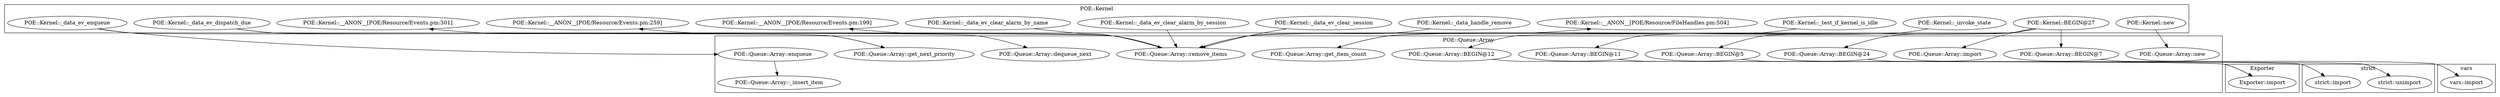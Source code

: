 digraph {
graph [overlap=false]
subgraph cluster_strict {
	label="strict";
	"strict::unimport";
	"strict::import";
}
subgraph cluster_POE_Kernel {
	label="POE::Kernel";
	"POE::Kernel::_invoke_state";
	"POE::Kernel::new";
	"POE::Kernel::__ANON__[POE/Resource/FileHandles.pm:504]";
	"POE::Kernel::BEGIN@27";
	"POE::Kernel::_data_handle_remove";
	"POE::Kernel::_data_ev_clear_session";
	"POE::Kernel::_data_ev_clear_alarm_by_session";
	"POE::Kernel::_data_ev_clear_alarm_by_name";
	"POE::Kernel::__ANON__[POE/Resource/Events.pm:199]";
	"POE::Kernel::__ANON__[POE/Resource/Events.pm:259]";
	"POE::Kernel::_data_ev_dispatch_due";
	"POE::Kernel::__ANON__[POE/Resource/Events.pm:301]";
	"POE::Kernel::_test_if_kernel_is_idle";
	"POE::Kernel::_data_ev_enqueue";
}
subgraph cluster_Exporter {
	label="Exporter";
	"Exporter::import";
}
subgraph cluster_POE_Queue_Array {
	label="POE::Queue::Array";
	"POE::Queue::Array::BEGIN@12";
	"POE::Queue::Array::get_next_priority";
	"POE::Queue::Array::BEGIN@24";
	"POE::Queue::Array::import";
	"POE::Queue::Array::BEGIN@11";
	"POE::Queue::Array::enqueue";
	"POE::Queue::Array::BEGIN@5";
	"POE::Queue::Array::remove_items";
	"POE::Queue::Array::BEGIN@7";
	"POE::Queue::Array::_insert_item";
	"POE::Queue::Array::new";
	"POE::Queue::Array::get_item_count";
	"POE::Queue::Array::dequeue_next";
}
subgraph cluster_vars {
	label="vars";
	"vars::import";
}
"POE::Kernel::_data_ev_enqueue" -> "POE::Queue::Array::enqueue";
"POE::Kernel::new" -> "POE::Queue::Array::new";
"POE::Queue::Array::remove_items" -> "POE::Kernel::__ANON__[POE/Resource/Events.pm:199]";
"POE::Queue::Array::enqueue" -> "POE::Queue::Array::_insert_item";
"POE::Queue::Array::remove_items" -> "POE::Kernel::__ANON__[POE/Resource/Events.pm:259]";
"POE::Queue::Array::remove_items" -> "POE::Kernel::__ANON__[POE/Resource/FileHandles.pm:504]";
"POE::Queue::Array::BEGIN@24" -> "strict::unimport";
"POE::Queue::Array::remove_items" -> "POE::Kernel::__ANON__[POE/Resource/Events.pm:301]";
"POE::Queue::Array::BEGIN@5" -> "strict::import";
"POE::Kernel::_data_ev_clear_alarm_by_name" -> "POE::Queue::Array::remove_items";
"POE::Kernel::_data_ev_clear_alarm_by_session" -> "POE::Queue::Array::remove_items";
"POE::Kernel::_data_ev_clear_session" -> "POE::Queue::Array::remove_items";
"POE::Kernel::_data_handle_remove" -> "POE::Queue::Array::remove_items";
"POE::Kernel::_invoke_state" -> "POE::Queue::Array::get_item_count";
"POE::Kernel::_test_if_kernel_is_idle" -> "POE::Queue::Array::get_item_count";
"POE::Kernel::BEGIN@27" -> "POE::Queue::Array::import";
"POE::Kernel::BEGIN@27" -> "POE::Queue::Array::BEGIN@5";
"POE::Kernel::BEGIN@27" -> "POE::Queue::Array::BEGIN@24";
"POE::Queue::Array::BEGIN@7" -> "vars::import";
"POE::Queue::Array::BEGIN@12" -> "Exporter::import";
"POE::Queue::Array::BEGIN@11" -> "Exporter::import";
"POE::Kernel::_data_ev_enqueue" -> "POE::Queue::Array::get_next_priority";
"POE::Kernel::_data_ev_dispatch_due" -> "POE::Queue::Array::get_next_priority";
"POE::Kernel::BEGIN@27" -> "POE::Queue::Array::BEGIN@11";
"POE::Kernel::_data_ev_dispatch_due" -> "POE::Queue::Array::dequeue_next";
"POE::Kernel::BEGIN@27" -> "POE::Queue::Array::BEGIN@12";
"POE::Kernel::BEGIN@27" -> "POE::Queue::Array::BEGIN@7";
}
